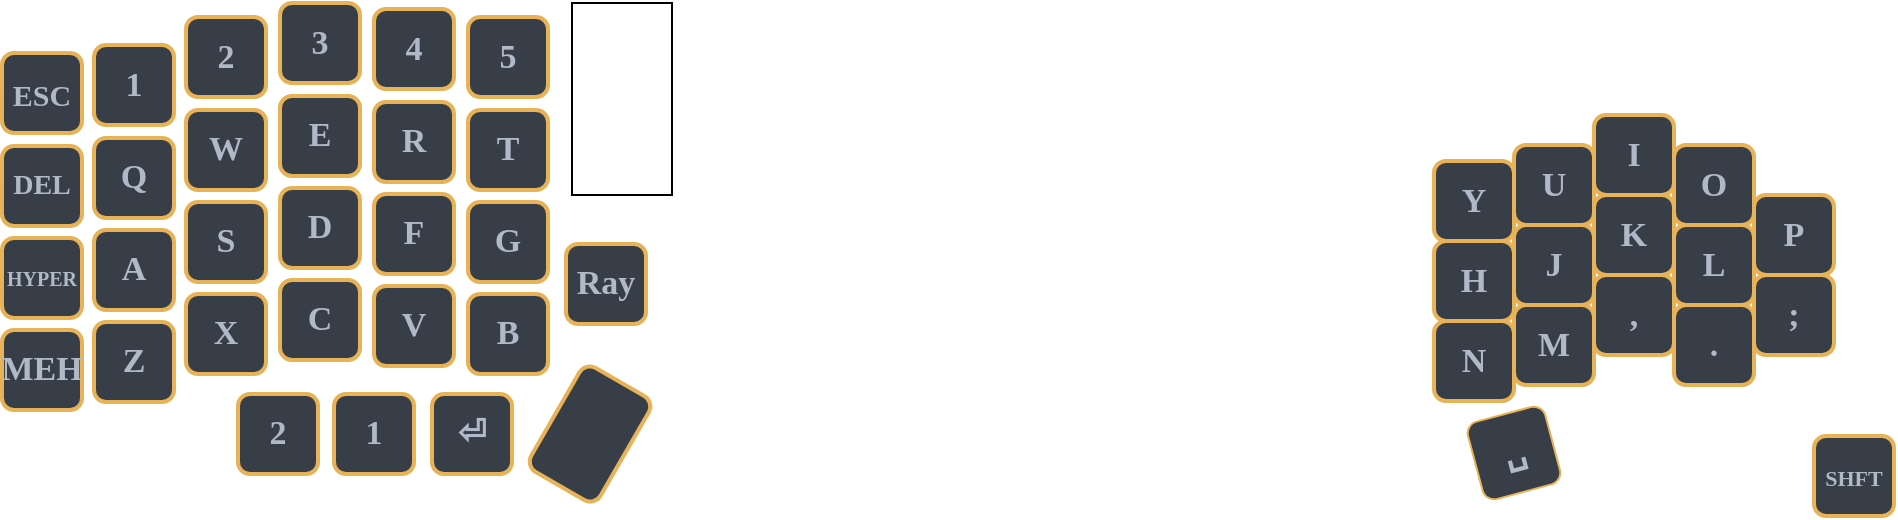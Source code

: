 <mxfile version="26.0.4">
  <diagram id="4mf2qkvwDCQgQ1x4O-1k" name="Page-1">
    <mxGraphModel dx="3340" dy="1920" grid="1" gridSize="10" guides="1" tooltips="1" connect="1" arrows="1" fold="1" page="1" pageScale="1" pageWidth="850" pageHeight="1100" math="0" shadow="0">
      <root>
        <mxCell id="0" />
        <mxCell id="1" parent="0" />
        <mxCell id="M6nRL8EeRbIrklFfgZ3Z-1" value="Q" style="whiteSpace=wrap;html=1;aspect=fixed;fontSize=17;fontFamily=Verdana;fontStyle=1;fontColor=#AFB9C7;fillColor=#383E47;rounded=1;strokeColor=#E8B256;strokeWidth=2;" vertex="1" parent="1">
          <mxGeometry x="440" y="321" width="40" height="40" as="geometry" />
        </mxCell>
        <mxCell id="M6nRL8EeRbIrklFfgZ3Z-2" value="W" style="whiteSpace=wrap;html=1;aspect=fixed;fontSize=17;fontFamily=Verdana;fontStyle=1;fontColor=#AFB9C7;fillColor=#383E47;rounded=1;strokeColor=#E8B256;strokeWidth=2;" vertex="1" parent="1">
          <mxGeometry x="486" y="307" width="40" height="40" as="geometry" />
        </mxCell>
        <mxCell id="M6nRL8EeRbIrklFfgZ3Z-3" value="E" style="whiteSpace=wrap;html=1;aspect=fixed;fontSize=17;fontFamily=Verdana;fontStyle=1;fontColor=#AFB9C7;fillColor=#383E47;rounded=1;strokeColor=#E8B256;strokeWidth=2;" vertex="1" parent="1">
          <mxGeometry x="533" y="300" width="40" height="40" as="geometry" />
        </mxCell>
        <mxCell id="M6nRL8EeRbIrklFfgZ3Z-4" value="R" style="whiteSpace=wrap;html=1;aspect=fixed;fontSize=17;fontFamily=Verdana;fontStyle=1;fontColor=#AFB9C7;fillColor=#383E47;rounded=1;strokeColor=#E8B256;strokeWidth=2;" vertex="1" parent="1">
          <mxGeometry x="580" y="303" width="40" height="40" as="geometry" />
        </mxCell>
        <mxCell id="M6nRL8EeRbIrklFfgZ3Z-5" value="T" style="whiteSpace=wrap;html=1;aspect=fixed;fontSize=17;fontFamily=Verdana;fontStyle=1;fontColor=#AFB9C7;fillColor=#383E47;rounded=1;strokeColor=#E8B256;strokeWidth=2;" vertex="1" parent="1">
          <mxGeometry x="627" y="307" width="40" height="40" as="geometry" />
        </mxCell>
        <mxCell id="M6nRL8EeRbIrklFfgZ3Z-6" value="A" style="whiteSpace=wrap;html=1;aspect=fixed;fontSize=17;fontFamily=Verdana;fontStyle=1;fontColor=#AFB9C7;fillColor=#383E47;rounded=1;strokeColor=#E8B256;strokeWidth=2;" vertex="1" parent="1">
          <mxGeometry x="440" y="367" width="40" height="40" as="geometry" />
        </mxCell>
        <mxCell id="M6nRL8EeRbIrklFfgZ3Z-7" value="S" style="whiteSpace=wrap;html=1;aspect=fixed;fontSize=17;fontFamily=Verdana;fontStyle=1;fontColor=#AFB9C7;fillColor=#383E47;rounded=1;strokeColor=#E8B256;strokeWidth=2;" vertex="1" parent="1">
          <mxGeometry x="486" y="353" width="40" height="40" as="geometry" />
        </mxCell>
        <mxCell id="M6nRL8EeRbIrklFfgZ3Z-8" value="D" style="whiteSpace=wrap;html=1;aspect=fixed;fontSize=17;fontFamily=Verdana;fontStyle=1;fontColor=#AFB9C7;fillColor=#383E47;rounded=1;strokeColor=#E8B256;strokeWidth=2;" vertex="1" parent="1">
          <mxGeometry x="533" y="346" width="40" height="40" as="geometry" />
        </mxCell>
        <mxCell id="M6nRL8EeRbIrklFfgZ3Z-9" value="F" style="whiteSpace=wrap;html=1;aspect=fixed;fontSize=17;fontFamily=Verdana;fontStyle=1;fontColor=#AFB9C7;fillColor=#383E47;rounded=1;strokeColor=#E8B256;strokeWidth=2;" vertex="1" parent="1">
          <mxGeometry x="580" y="349" width="40" height="40" as="geometry" />
        </mxCell>
        <mxCell id="M6nRL8EeRbIrklFfgZ3Z-10" value="G" style="whiteSpace=wrap;html=1;aspect=fixed;fontSize=17;fontFamily=Verdana;fontStyle=1;fontColor=#AFB9C7;fillColor=#383E47;rounded=1;strokeColor=#E8B256;strokeWidth=2;" vertex="1" parent="1">
          <mxGeometry x="627" y="353" width="40" height="40" as="geometry" />
        </mxCell>
        <mxCell id="M6nRL8EeRbIrklFfgZ3Z-11" value="Z" style="whiteSpace=wrap;html=1;aspect=fixed;fontSize=17;fontFamily=Verdana;fontStyle=1;fontColor=#AFB9C7;fillColor=#383E47;rounded=1;strokeColor=#E8B256;strokeWidth=2;" vertex="1" parent="1">
          <mxGeometry x="440" y="413" width="40" height="40" as="geometry" />
        </mxCell>
        <mxCell id="M6nRL8EeRbIrklFfgZ3Z-12" value="X" style="whiteSpace=wrap;html=1;aspect=fixed;fontSize=17;fontFamily=Verdana;fontStyle=1;fontColor=#AFB9C7;fillColor=#383E47;rounded=1;strokeColor=#E8B256;strokeWidth=2;" vertex="1" parent="1">
          <mxGeometry x="486" y="399" width="40" height="40" as="geometry" />
        </mxCell>
        <mxCell id="M6nRL8EeRbIrklFfgZ3Z-13" value="C" style="whiteSpace=wrap;html=1;aspect=fixed;fontSize=17;fontFamily=Verdana;fontStyle=1;fontColor=#AFB9C7;fillColor=#383E47;rounded=1;strokeColor=#E8B256;strokeWidth=2;" vertex="1" parent="1">
          <mxGeometry x="533" y="392" width="40" height="40" as="geometry" />
        </mxCell>
        <mxCell id="M6nRL8EeRbIrklFfgZ3Z-14" value="V" style="whiteSpace=wrap;html=1;aspect=fixed;fontSize=17;fontFamily=Verdana;fontStyle=1;fontColor=#AFB9C7;fillColor=#383E47;rounded=1;strokeColor=#E8B256;strokeWidth=2;" vertex="1" parent="1">
          <mxGeometry x="580" y="395" width="40" height="40" as="geometry" />
        </mxCell>
        <mxCell id="M6nRL8EeRbIrklFfgZ3Z-15" value="B" style="whiteSpace=wrap;html=1;aspect=fixed;fontSize=17;fontFamily=Verdana;fontStyle=1;fontColor=#AFB9C7;fillColor=#383E47;rounded=1;strokeColor=#E8B256;strokeWidth=2;" vertex="1" parent="1">
          <mxGeometry x="627" y="399" width="40" height="40" as="geometry" />
        </mxCell>
        <mxCell id="M6nRL8EeRbIrklFfgZ3Z-16" value="&lt;font style=&quot;font-size: 14px;&quot;&gt;&lt;span style=&quot;font-size: 17px;&quot;&gt;⏎&lt;/span&gt;&lt;br&gt;&lt;/font&gt;" style="whiteSpace=wrap;html=1;aspect=fixed;rotation=0;fontSize=17;fontFamily=Verdana;fontStyle=1;fillColor=#383E47;strokeColor=#E8B256;fontColor=#AFB9C7;rounded=1;strokeWidth=2;" vertex="1" parent="1">
          <mxGeometry x="609" y="449" width="40" height="40" as="geometry" />
        </mxCell>
        <mxCell id="M6nRL8EeRbIrklFfgZ3Z-17" value="Y" style="whiteSpace=wrap;html=1;aspect=fixed;fontSize=17;fontFamily=Verdana;fontStyle=1;fontColor=#AFB9C7;fillColor=#383E47;rounded=1;strokeColor=#E8B256;strokeWidth=2;" vertex="1" parent="1">
          <mxGeometry x="1110" y="332.5" width="40" height="40" as="geometry" />
        </mxCell>
        <mxCell id="M6nRL8EeRbIrklFfgZ3Z-18" value="U" style="whiteSpace=wrap;html=1;aspect=fixed;fontSize=17;fontFamily=Verdana;fontStyle=1;fontColor=#AFB9C7;fillColor=#383E47;rounded=1;strokeColor=#E8B256;strokeWidth=2;" vertex="1" parent="1">
          <mxGeometry x="1150" y="324.5" width="40" height="40" as="geometry" />
        </mxCell>
        <mxCell id="M6nRL8EeRbIrklFfgZ3Z-19" value="I" style="whiteSpace=wrap;html=1;aspect=fixed;fontSize=17;fontFamily=Verdana;fontStyle=1;fontColor=#AFB9C7;fillColor=#383E47;rounded=1;strokeColor=#E8B256;strokeWidth=2;" vertex="1" parent="1">
          <mxGeometry x="1190" y="309.5" width="40" height="40" as="geometry" />
        </mxCell>
        <mxCell id="M6nRL8EeRbIrklFfgZ3Z-20" value="O" style="whiteSpace=wrap;html=1;aspect=fixed;fontSize=17;fontFamily=Verdana;fontStyle=1;fontColor=#AFB9C7;fillColor=#383E47;rounded=1;strokeColor=#E8B256;strokeWidth=2;" vertex="1" parent="1">
          <mxGeometry x="1230" y="324.5" width="40" height="40" as="geometry" />
        </mxCell>
        <mxCell id="M6nRL8EeRbIrklFfgZ3Z-21" value="P" style="whiteSpace=wrap;html=1;aspect=fixed;fontSize=17;fontFamily=Verdana;fontStyle=1;fontColor=#AFB9C7;fillColor=#383E47;rounded=1;strokeColor=#E8B256;strokeWidth=2;" vertex="1" parent="1">
          <mxGeometry x="1270" y="349.5" width="40" height="40" as="geometry" />
        </mxCell>
        <mxCell id="M6nRL8EeRbIrklFfgZ3Z-22" value="H" style="whiteSpace=wrap;html=1;aspect=fixed;fontSize=17;fontFamily=Verdana;fontStyle=1;fontColor=#AFB9C7;fillColor=#383E47;rounded=1;strokeColor=#E8B256;strokeWidth=2;" vertex="1" parent="1">
          <mxGeometry x="1110" y="372.5" width="40" height="40" as="geometry" />
        </mxCell>
        <mxCell id="M6nRL8EeRbIrklFfgZ3Z-23" value="J" style="whiteSpace=wrap;html=1;aspect=fixed;fontSize=17;fontFamily=Verdana;fontStyle=1;fontColor=#AFB9C7;fillColor=#383E47;rounded=1;strokeColor=#E8B256;strokeWidth=2;" vertex="1" parent="1">
          <mxGeometry x="1150" y="364.5" width="40" height="40" as="geometry" />
        </mxCell>
        <mxCell id="M6nRL8EeRbIrklFfgZ3Z-24" value="K" style="whiteSpace=wrap;html=1;aspect=fixed;fontSize=17;fontFamily=Verdana;fontStyle=1;fontColor=#AFB9C7;fillColor=#383E47;rounded=1;strokeColor=#E8B256;strokeWidth=2;" vertex="1" parent="1">
          <mxGeometry x="1190" y="349.5" width="40" height="40" as="geometry" />
        </mxCell>
        <mxCell id="M6nRL8EeRbIrklFfgZ3Z-25" value="L" style="whiteSpace=wrap;html=1;aspect=fixed;fontSize=17;fontFamily=Verdana;fontStyle=1;fontColor=#AFB9C7;fillColor=#383E47;rounded=1;strokeColor=#E8B256;strokeWidth=2;" vertex="1" parent="1">
          <mxGeometry x="1230" y="364.5" width="40" height="40" as="geometry" />
        </mxCell>
        <mxCell id="M6nRL8EeRbIrklFfgZ3Z-26" value=";" style="whiteSpace=wrap;html=1;aspect=fixed;fontSize=17;fontFamily=Verdana;fontStyle=1;fontColor=#AFB9C7;fillColor=#383E47;rounded=1;strokeColor=#E8B256;strokeWidth=2;" vertex="1" parent="1">
          <mxGeometry x="1270" y="389.5" width="40" height="40" as="geometry" />
        </mxCell>
        <mxCell id="M6nRL8EeRbIrklFfgZ3Z-27" value="N" style="whiteSpace=wrap;html=1;aspect=fixed;fontSize=17;fontFamily=Verdana;fontStyle=1;fontColor=#AFB9C7;fillColor=#383E47;rounded=1;strokeColor=#E8B256;strokeWidth=2;" vertex="1" parent="1">
          <mxGeometry x="1110" y="412.5" width="40" height="40" as="geometry" />
        </mxCell>
        <mxCell id="M6nRL8EeRbIrklFfgZ3Z-28" value="M" style="whiteSpace=wrap;html=1;aspect=fixed;fontSize=17;fontFamily=Verdana;fontStyle=1;fontColor=#AFB9C7;fillColor=#383E47;rounded=1;strokeColor=#E8B256;strokeWidth=2;" vertex="1" parent="1">
          <mxGeometry x="1150" y="404.5" width="40" height="40" as="geometry" />
        </mxCell>
        <mxCell id="M6nRL8EeRbIrklFfgZ3Z-29" value="," style="whiteSpace=wrap;html=1;aspect=fixed;fontSize=17;fontFamily=Verdana;fontStyle=1;fontColor=#AFB9C7;fillColor=#383E47;rounded=1;strokeColor=#E8B256;strokeWidth=2;" vertex="1" parent="1">
          <mxGeometry x="1190" y="389.5" width="40" height="40" as="geometry" />
        </mxCell>
        <mxCell id="M6nRL8EeRbIrklFfgZ3Z-30" value="." style="whiteSpace=wrap;html=1;aspect=fixed;fontSize=17;fontFamily=Verdana;fontStyle=1;fontColor=#AFB9C7;fillColor=#383E47;rounded=1;strokeColor=#E8B256;strokeWidth=2;" vertex="1" parent="1">
          <mxGeometry x="1230" y="404.5" width="40" height="40" as="geometry" />
        </mxCell>
        <mxCell id="M6nRL8EeRbIrklFfgZ3Z-31" value="&lt;font style=&quot;font-size: 11px;&quot;&gt;SHFT&lt;/font&gt;" style="whiteSpace=wrap;html=1;aspect=fixed;fontSize=17;fontFamily=Verdana;fontStyle=1;fontColor=#AFB9C7;fillColor=#383E47;rounded=1;strokeColor=#E8B256;strokeWidth=2;" vertex="1" parent="1">
          <mxGeometry x="1300" y="470" width="40" height="40" as="geometry" />
        </mxCell>
        <mxCell id="M6nRL8EeRbIrklFfgZ3Z-32" value="&lt;span style=&quot;color: rgb(175, 185, 199);&quot;&gt;␣&lt;/span&gt;" style="whiteSpace=wrap;html=1;aspect=fixed;rotation=-15;fontSize=17;fontFamily=Verdana;fontStyle=1;fillColor=#383E47;strokeColor=#E8B256;fontColor=#ffffff;rounded=1;labelBackgroundColor=none;" vertex="1" parent="1">
          <mxGeometry x="1130" y="458.5" width="40" height="40" as="geometry" />
        </mxCell>
        <mxCell id="M6nRL8EeRbIrklFfgZ3Z-33" value="1" style="whiteSpace=wrap;html=1;aspect=fixed;fontSize=17;fontFamily=Verdana;fontStyle=1;fontColor=#AFB9C7;fillColor=#383E47;rounded=1;strokeColor=#E8B256;strokeWidth=2;" vertex="1" parent="1">
          <mxGeometry x="440" y="274.5" width="40" height="40" as="geometry" />
        </mxCell>
        <mxCell id="M6nRL8EeRbIrklFfgZ3Z-34" value="2" style="whiteSpace=wrap;html=1;aspect=fixed;fontSize=17;fontFamily=Verdana;fontStyle=1;fontColor=#AFB9C7;fillColor=#383E47;rounded=1;strokeColor=#E8B256;strokeWidth=2;" vertex="1" parent="1">
          <mxGeometry x="486" y="260.5" width="40" height="40" as="geometry" />
        </mxCell>
        <mxCell id="M6nRL8EeRbIrklFfgZ3Z-35" value="3" style="whiteSpace=wrap;html=1;aspect=fixed;fontSize=17;fontFamily=Verdana;fontStyle=1;fontColor=#AFB9C7;fillColor=#383E47;rounded=1;strokeColor=#E8B256;strokeWidth=2;" vertex="1" parent="1">
          <mxGeometry x="533" y="253.5" width="40" height="40" as="geometry" />
        </mxCell>
        <mxCell id="M6nRL8EeRbIrklFfgZ3Z-36" value="4" style="whiteSpace=wrap;html=1;aspect=fixed;fontSize=17;fontFamily=Verdana;fontStyle=1;fontColor=#AFB9C7;fillColor=#383E47;rounded=1;strokeColor=#E8B256;strokeWidth=2;" vertex="1" parent="1">
          <mxGeometry x="580" y="256.5" width="40" height="40" as="geometry" />
        </mxCell>
        <mxCell id="M6nRL8EeRbIrklFfgZ3Z-37" value="5" style="whiteSpace=wrap;html=1;aspect=fixed;fontSize=17;fontFamily=Verdana;fontStyle=1;fontColor=#AFB9C7;fillColor=#383E47;rounded=1;strokeColor=#E8B256;strokeWidth=2;" vertex="1" parent="1">
          <mxGeometry x="627" y="260.5" width="40" height="40" as="geometry" />
        </mxCell>
        <mxCell id="M6nRL8EeRbIrklFfgZ3Z-38" value="DEL" style="whiteSpace=wrap;html=1;aspect=fixed;fontSize=14;fontFamily=Verdana;fontStyle=1;fontColor=#AFB9C7;fillColor=#383E47;rounded=1;strokeColor=#E8B256;strokeWidth=2;" vertex="1" parent="1">
          <mxGeometry x="394" y="325" width="40" height="40" as="geometry" />
        </mxCell>
        <mxCell id="M6nRL8EeRbIrklFfgZ3Z-39" value="HYPER" style="whiteSpace=wrap;html=1;aspect=fixed;fontSize=10;fontFamily=Verdana;fontStyle=1;fontColor=#AFB9C7;fillColor=#383E47;rounded=1;strokeColor=#E8B256;strokeWidth=2;" vertex="1" parent="1">
          <mxGeometry x="394" y="371" width="40" height="40" as="geometry" />
        </mxCell>
        <mxCell id="M6nRL8EeRbIrklFfgZ3Z-40" value="MEH" style="whiteSpace=wrap;html=1;aspect=fixed;fontSize=17;fontFamily=Verdana;fontStyle=1;fontColor=#AFB9C7;fillColor=#383E47;rounded=1;strokeColor=#E8B256;strokeWidth=2;" vertex="1" parent="1">
          <mxGeometry x="394" y="417" width="40" height="40" as="geometry" />
        </mxCell>
        <mxCell id="M6nRL8EeRbIrklFfgZ3Z-41" value="ESC" style="whiteSpace=wrap;html=1;aspect=fixed;fontSize=15;fontFamily=Verdana;fontStyle=1;fontColor=#AFB9C7;fillColor=#383E47;rounded=1;strokeColor=#E8B256;strokeWidth=2;" vertex="1" parent="1">
          <mxGeometry x="394" y="278.5" width="40" height="40" as="geometry" />
        </mxCell>
        <mxCell id="M6nRL8EeRbIrklFfgZ3Z-42" value="&lt;font style=&quot;font-size: 14px;&quot;&gt;&lt;span style=&quot;font-size: 17px;&quot;&gt;1&lt;/span&gt;&lt;br&gt;&lt;/font&gt;" style="whiteSpace=wrap;html=1;aspect=fixed;rotation=0;fontSize=17;fontFamily=Verdana;fontStyle=1;fillColor=#383E47;strokeColor=#E8B256;fontColor=#AFB9C7;rounded=1;strokeWidth=2;" vertex="1" parent="1">
          <mxGeometry x="560" y="449" width="40" height="40" as="geometry" />
        </mxCell>
        <mxCell id="M6nRL8EeRbIrklFfgZ3Z-43" value="&lt;font style=&quot;font-size: 14px;&quot;&gt;&lt;span style=&quot;font-size: 17px;&quot;&gt;2&lt;/span&gt;&lt;br&gt;&lt;/font&gt;" style="whiteSpace=wrap;html=1;aspect=fixed;rotation=0;fontSize=17;fontFamily=Verdana;fontStyle=1;fillColor=#383E47;strokeColor=#E8B256;fontColor=#AFB9C7;rounded=1;strokeWidth=2;" vertex="1" parent="1">
          <mxGeometry x="512" y="449" width="40" height="40" as="geometry" />
        </mxCell>
        <mxCell id="M6nRL8EeRbIrklFfgZ3Z-44" value="&lt;font style=&quot;font-size: 14px;&quot;&gt;&lt;span style=&quot;font-size: 17px;&quot;&gt;Ray&lt;/span&gt;&lt;br&gt;&lt;/font&gt;" style="whiteSpace=wrap;html=1;aspect=fixed;rotation=0;fontSize=17;fontFamily=Verdana;fontStyle=1;fillColor=#383E47;strokeColor=#E8B256;fontColor=#AFB9C7;rounded=1;strokeWidth=2;" vertex="1" parent="1">
          <mxGeometry x="676" y="374" width="40" height="40" as="geometry" />
        </mxCell>
        <mxCell id="M6nRL8EeRbIrklFfgZ3Z-46" value="" style="whiteSpace=wrap;html=1;aspect=fixed;rotation=-60;fontSize=17;fontFamily=Verdana;fontStyle=1;fillColor=#383E47;strokeColor=#E8B256;fontColor=#AFB9C7;rounded=1;strokeWidth=2;" vertex="1" parent="1">
          <mxGeometry x="658" y="449" width="60" height="40" as="geometry" />
        </mxCell>
        <mxCell id="M6nRL8EeRbIrklFfgZ3Z-47" value="" style="rounded=0;whiteSpace=wrap;html=1;rotation=90;" vertex="1" parent="1">
          <mxGeometry x="656" y="276.5" width="96" height="50" as="geometry" />
        </mxCell>
      </root>
    </mxGraphModel>
  </diagram>
</mxfile>
